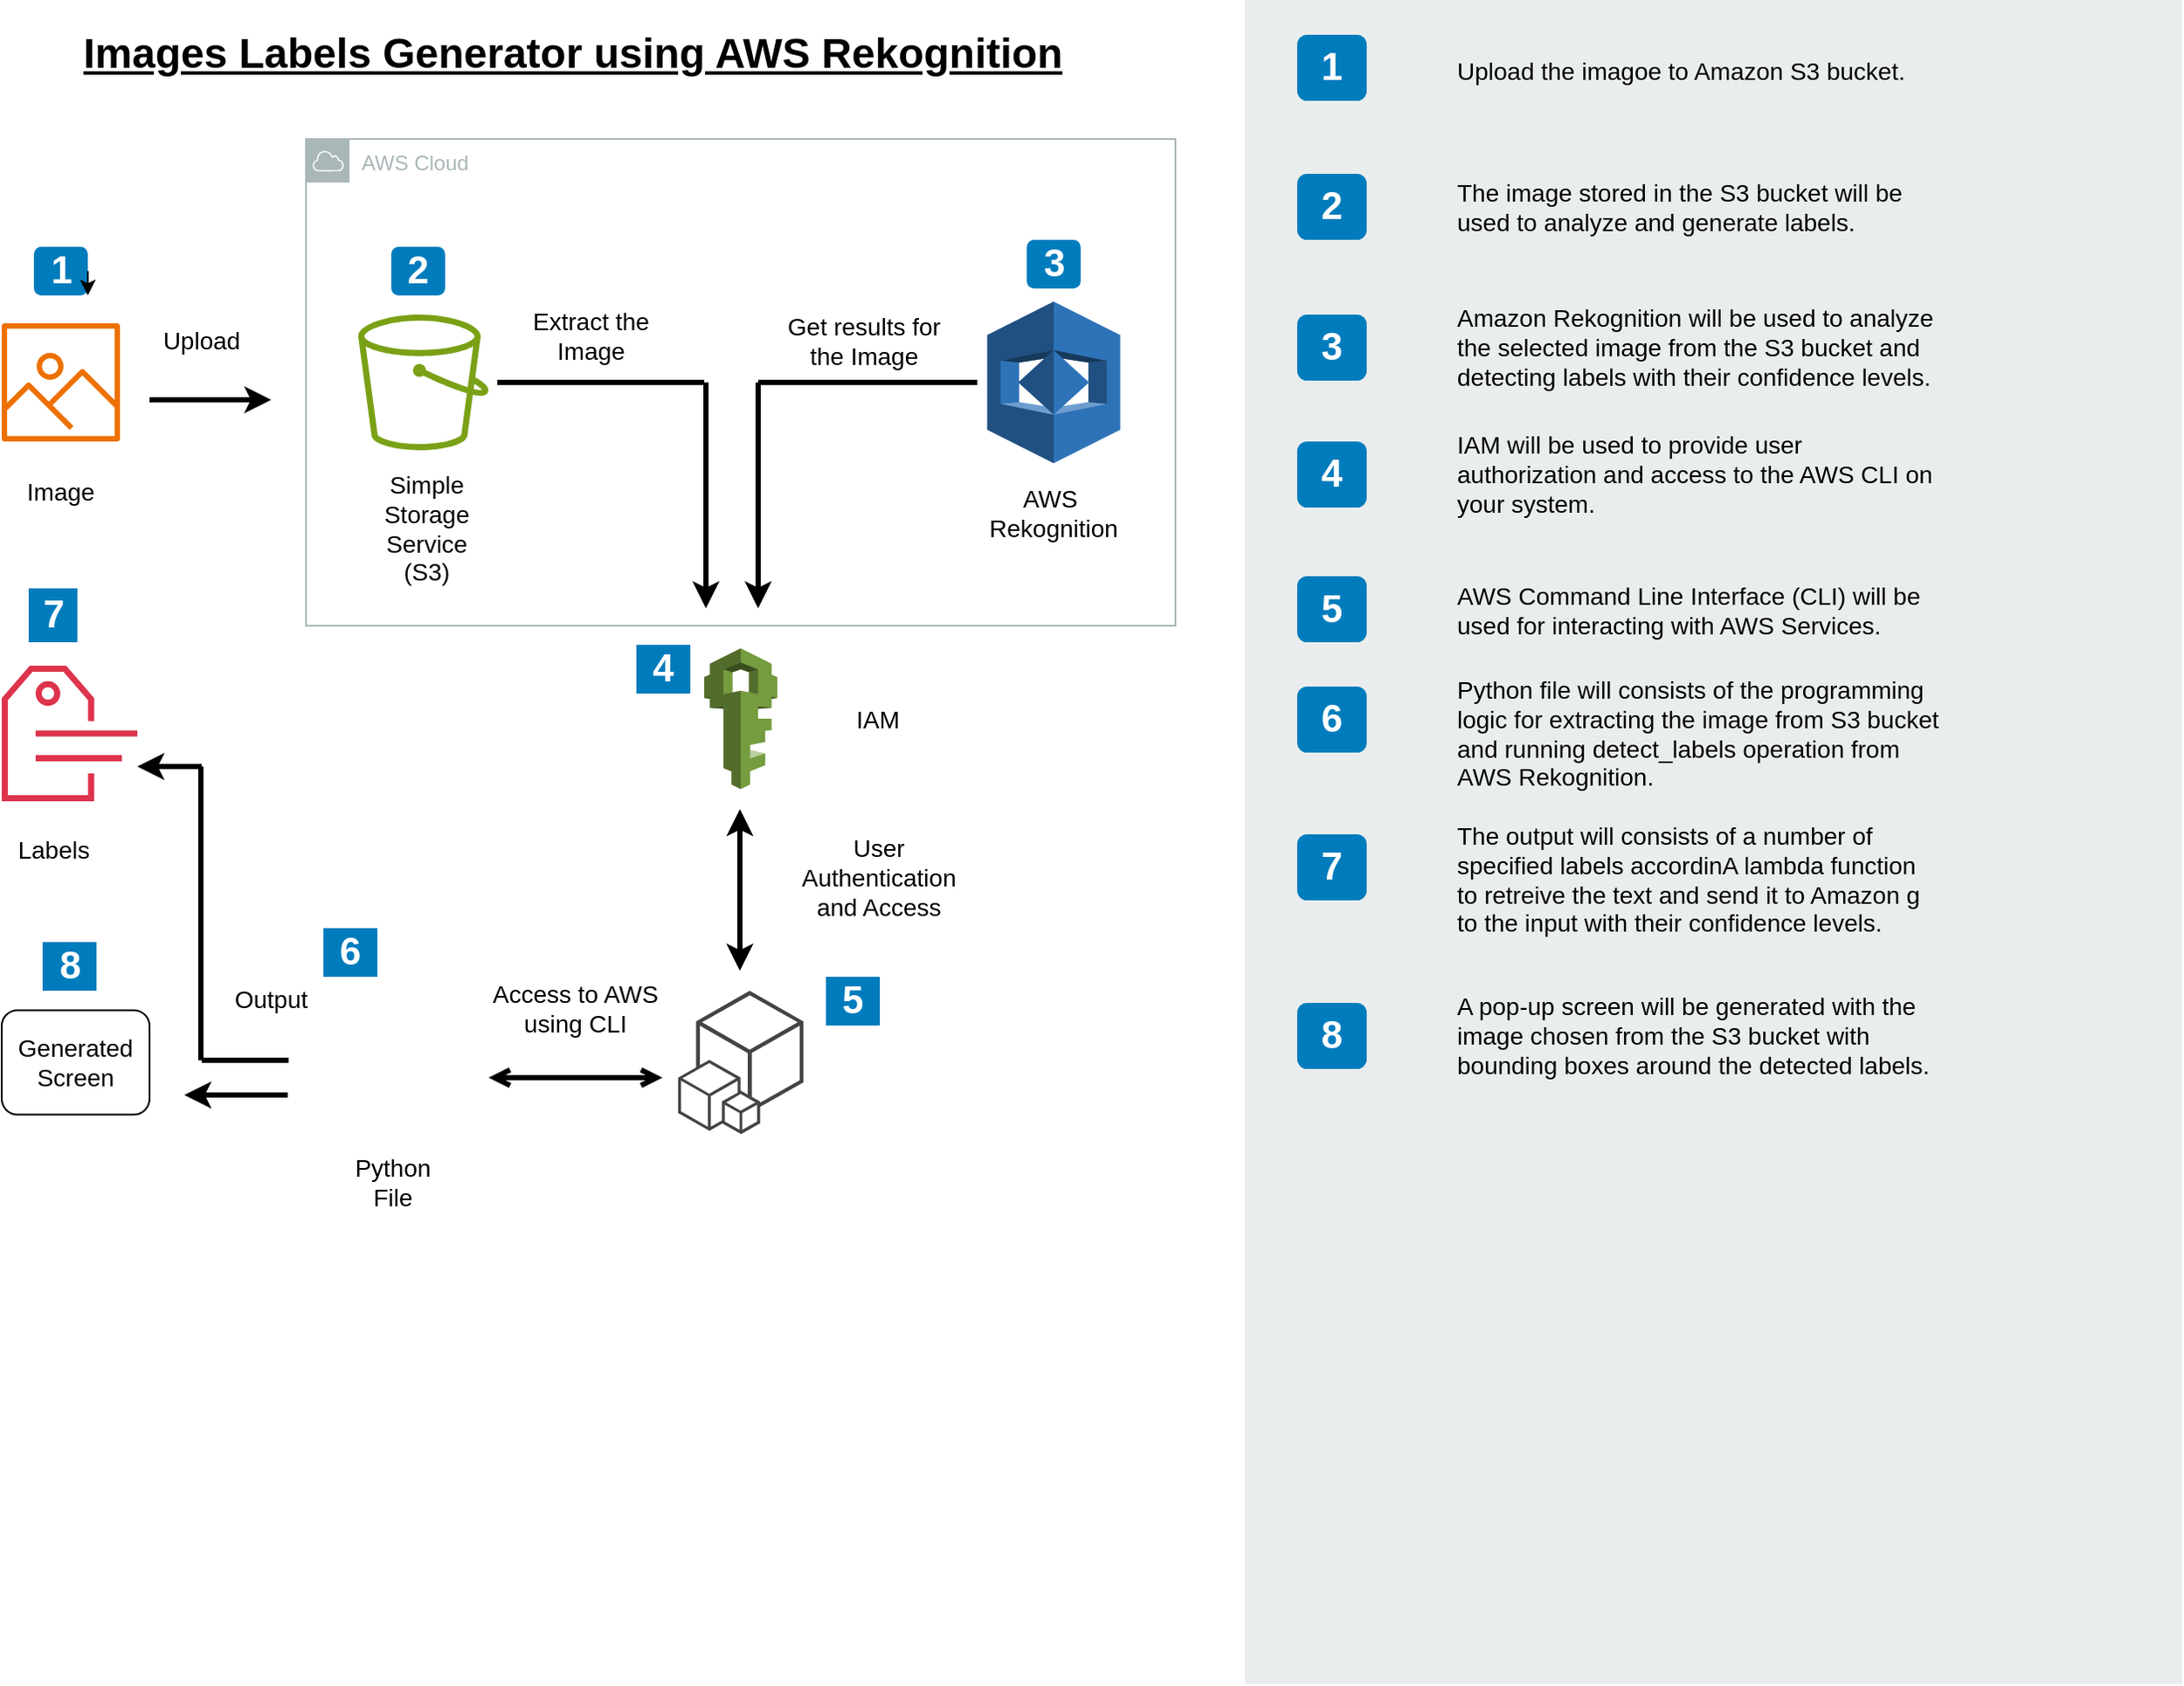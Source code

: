 <mxfile version="24.8.3">
  <diagram name="Page-1" id="1QPhJKA11TGKgs7WSQvj">
    <mxGraphModel dx="1222" dy="698" grid="1" gridSize="10" guides="1" tooltips="1" connect="1" arrows="1" fold="1" page="1" pageScale="1" pageWidth="1169" pageHeight="827" math="0" shadow="0">
      <root>
        <mxCell id="0" />
        <mxCell id="1" parent="0" />
        <mxCell id="PJq4ZduZdzAgiIetN25B-19" value="AWS Cloud" style="sketch=0;outlineConnect=0;gradientColor=none;html=1;whiteSpace=wrap;fontSize=12;fontStyle=0;shape=mxgraph.aws4.group;grIcon=mxgraph.aws4.group_aws_cloud;strokeColor=#AAB7B8;fillColor=none;verticalAlign=top;align=left;spacingLeft=30;fontColor=#AAB7B8;dashed=0;movable=0;resizable=0;rotatable=0;deletable=0;editable=0;locked=1;connectable=0;" parent="1" vertex="1">
          <mxGeometry x="270" y="80" width="500" height="280" as="geometry" />
        </mxCell>
        <mxCell id="PJq4ZduZdzAgiIetN25B-2" value="" style="sketch=0;outlineConnect=0;fontColor=#232F3E;gradientColor=none;fillColor=#7AA116;strokeColor=none;dashed=0;verticalLabelPosition=bottom;verticalAlign=top;align=center;html=1;fontSize=12;fontStyle=0;aspect=fixed;pointerEvents=1;shape=mxgraph.aws4.bucket;movable=0;resizable=0;rotatable=0;deletable=0;editable=0;locked=1;connectable=0;" parent="1" vertex="1">
          <mxGeometry x="300" y="181" width="75" height="78" as="geometry" />
        </mxCell>
        <mxCell id="PJq4ZduZdzAgiIetN25B-3" value="" style="outlineConnect=0;dashed=0;verticalLabelPosition=bottom;verticalAlign=top;align=center;html=1;shape=mxgraph.aws3.iam;fillColor=#759C3E;gradientColor=none;" parent="1" vertex="1">
          <mxGeometry x="499" y="373" width="42" height="81" as="geometry" />
        </mxCell>
        <mxCell id="PJq4ZduZdzAgiIetN25B-5" value="" style="rounded=0;whiteSpace=wrap;html=1;fillColor=#EAEDED;fontSize=22;fontColor=#FFFFFF;strokeColor=none;labelBackgroundColor=none;movable=0;resizable=0;rotatable=0;deletable=0;editable=0;locked=1;connectable=0;" parent="1" vertex="1">
          <mxGeometry x="810" width="539" height="969" as="geometry" />
        </mxCell>
        <mxCell id="PJq4ZduZdzAgiIetN25B-6" value="1" style="rounded=1;whiteSpace=wrap;html=1;fillColor=#007CBD;strokeColor=none;fontColor=#FFFFFF;fontStyle=1;fontSize=22;labelBackgroundColor=none;" parent="1" vertex="1">
          <mxGeometry x="840" y="20" width="40" height="38" as="geometry" />
        </mxCell>
        <mxCell id="PJq4ZduZdzAgiIetN25B-7" value="2" style="rounded=1;whiteSpace=wrap;html=1;fillColor=#007CBD;strokeColor=none;fontColor=#FFFFFF;fontStyle=1;fontSize=22;labelBackgroundColor=none;" parent="1" vertex="1">
          <mxGeometry x="840" y="100" width="40" height="38" as="geometry" />
        </mxCell>
        <mxCell id="PJq4ZduZdzAgiIetN25B-8" value="3" style="rounded=1;whiteSpace=wrap;html=1;fillColor=#007CBD;strokeColor=none;fontColor=#FFFFFF;fontStyle=1;fontSize=22;labelBackgroundColor=none;" parent="1" vertex="1">
          <mxGeometry x="840" y="181" width="40" height="38" as="geometry" />
        </mxCell>
        <mxCell id="PJq4ZduZdzAgiIetN25B-9" value="4" style="rounded=1;whiteSpace=wrap;html=1;fillColor=#007CBD;strokeColor=none;fontColor=#FFFFFF;fontStyle=1;fontSize=22;labelBackgroundColor=none;" parent="1" vertex="1">
          <mxGeometry x="840" y="254" width="40" height="38" as="geometry" />
        </mxCell>
        <mxCell id="PJq4ZduZdzAgiIetN25B-10" value="5" style="rounded=1;whiteSpace=wrap;html=1;fillColor=#007CBD;strokeColor=none;fontColor=#FFFFFF;fontStyle=1;fontSize=22;labelBackgroundColor=none;" parent="1" vertex="1">
          <mxGeometry x="840" y="331.5" width="40" height="38" as="geometry" />
        </mxCell>
        <mxCell id="PJq4ZduZdzAgiIetN25B-11" value="6" style="rounded=1;whiteSpace=wrap;html=1;fillColor=#007CBD;strokeColor=none;fontColor=#FFFFFF;fontStyle=1;fontSize=22;labelBackgroundColor=none;" parent="1" vertex="1">
          <mxGeometry x="840" y="395" width="40" height="38" as="geometry" />
        </mxCell>
        <mxCell id="PJq4ZduZdzAgiIetN25B-12" value="7" style="rounded=1;whiteSpace=wrap;html=1;fillColor=#007CBD;strokeColor=none;fontColor=#FFFFFF;fontStyle=1;fontSize=22;labelBackgroundColor=none;" parent="1" vertex="1">
          <mxGeometry x="840" y="480" width="40" height="38" as="geometry" />
        </mxCell>
        <mxCell id="PJq4ZduZdzAgiIetN25B-13" value="8" style="rounded=1;whiteSpace=wrap;html=1;fillColor=#007CBD;strokeColor=none;fontColor=#FFFFFF;fontStyle=1;fontSize=22;labelBackgroundColor=none;" parent="1" vertex="1">
          <mxGeometry x="840" y="577" width="40" height="38" as="geometry" />
        </mxCell>
        <mxCell id="PJq4ZduZdzAgiIetN25B-14" value="" style="sketch=0;outlineConnect=0;fontColor=#232F3E;gradientColor=none;fillColor=#ED7100;strokeColor=none;dashed=0;verticalLabelPosition=bottom;verticalAlign=top;align=center;html=1;fontSize=12;fontStyle=0;aspect=fixed;pointerEvents=1;shape=mxgraph.aws4.container_registry_image;movable=0;resizable=0;rotatable=0;deletable=0;editable=0;locked=1;connectable=0;" parent="1" vertex="1">
          <mxGeometry x="95" y="186" width="68" height="68" as="geometry" />
        </mxCell>
        <mxCell id="PJq4ZduZdzAgiIetN25B-15" value="" style="outlineConnect=0;dashed=0;verticalLabelPosition=bottom;verticalAlign=top;align=center;html=1;shape=mxgraph.aws3.cli;fillColor=#444444;gradientColor=none;" parent="1" vertex="1">
          <mxGeometry x="484" y="570" width="72" height="82.5" as="geometry" />
        </mxCell>
        <mxCell id="PJq4ZduZdzAgiIetN25B-16" value="" style="outlineConnect=0;dashed=0;verticalLabelPosition=bottom;verticalAlign=top;align=center;html=1;shape=mxgraph.aws3.rekognition;fillColor=#2E73B8;gradientColor=none;movable=0;resizable=0;rotatable=0;deletable=0;editable=0;locked=1;connectable=0;" parent="1" vertex="1">
          <mxGeometry x="661.75" y="173.5" width="76.5" height="93" as="geometry" />
        </mxCell>
        <mxCell id="PJq4ZduZdzAgiIetN25B-17" value="" style="sketch=0;outlineConnect=0;fontColor=#232F3E;gradientColor=none;fillColor=#DD344C;strokeColor=none;dashed=0;verticalLabelPosition=bottom;verticalAlign=top;align=center;html=1;fontSize=12;fontStyle=0;aspect=fixed;pointerEvents=1;shape=mxgraph.aws4.waf_labels;" parent="1" vertex="1">
          <mxGeometry x="95" y="383" width="78" height="78" as="geometry" />
        </mxCell>
        <mxCell id="PJq4ZduZdzAgiIetN25B-18" value="&lt;font style=&quot;font-size: 14px;&quot;&gt;Generated Screen&lt;/font&gt;" style="rounded=1;whiteSpace=wrap;html=1;" parent="1" vertex="1">
          <mxGeometry x="95" y="581.25" width="85" height="60" as="geometry" />
        </mxCell>
        <mxCell id="PJq4ZduZdzAgiIetN25B-20" value="&lt;font style=&quot;font-size: 14px;&quot;&gt;Simple&lt;/font&gt;&lt;div&gt;&lt;font style=&quot;font-size: 14px;&quot;&gt;Storage Service&lt;/font&gt;&lt;/div&gt;&lt;div&gt;&lt;font style=&quot;font-size: 14px;&quot;&gt;(S3)&lt;/font&gt;&lt;/div&gt;" style="text;html=1;align=center;verticalAlign=middle;whiteSpace=wrap;rounded=0;movable=0;resizable=0;rotatable=0;deletable=0;editable=0;locked=1;connectable=0;" parent="1" vertex="1">
          <mxGeometry x="307.5" y="268" width="62.5" height="72" as="geometry" />
        </mxCell>
        <mxCell id="PJq4ZduZdzAgiIetN25B-21" value="&lt;font style=&quot;font-size: 14px;&quot;&gt;AWS&amp;nbsp;&lt;/font&gt;&lt;div&gt;&lt;font style=&quot;font-size: 14px;&quot;&gt;Rekognition&lt;/font&gt;&lt;/div&gt;" style="text;html=1;align=center;verticalAlign=middle;whiteSpace=wrap;rounded=0;" parent="1" vertex="1">
          <mxGeometry x="650" y="280" width="100" height="30" as="geometry" />
        </mxCell>
        <mxCell id="PJq4ZduZdzAgiIetN25B-22" value="&lt;font style=&quot;font-size: 14px;&quot;&gt;IAM&lt;/font&gt;" style="text;html=1;align=center;verticalAlign=middle;whiteSpace=wrap;rounded=0;" parent="1" vertex="1">
          <mxGeometry x="569" y="399" width="60" height="30" as="geometry" />
        </mxCell>
        <mxCell id="PJq4ZduZdzAgiIetN25B-23" value="" style="endArrow=classic;startArrow=classic;html=1;rounded=0;strokeWidth=3;" parent="1" edge="1">
          <mxGeometry width="50" height="50" relative="1" as="geometry">
            <mxPoint x="519.5" y="558.5" as="sourcePoint" />
            <mxPoint x="519.5" y="465.5" as="targetPoint" />
            <Array as="points">
              <mxPoint x="519.5" y="514" />
            </Array>
          </mxGeometry>
        </mxCell>
        <mxCell id="PJq4ZduZdzAgiIetN25B-24" value="&lt;font style=&quot;font-size: 14px;&quot;&gt;User Authentication and Access&lt;/font&gt;" style="text;html=1;align=center;verticalAlign=middle;whiteSpace=wrap;rounded=0;" parent="1" vertex="1">
          <mxGeometry x="549.5" y="470" width="99" height="70" as="geometry" />
        </mxCell>
        <mxCell id="PJq4ZduZdzAgiIetN25B-25" value="&lt;font style=&quot;font-size: 14px;&quot;&gt;Image&lt;/font&gt;" style="text;html=1;align=center;verticalAlign=middle;whiteSpace=wrap;rounded=0;" parent="1" vertex="1">
          <mxGeometry x="99" y="268" width="60" height="30" as="geometry" />
        </mxCell>
        <mxCell id="PJq4ZduZdzAgiIetN25B-26" value="" style="endArrow=classic;html=1;rounded=0;strokeWidth=3;" parent="1" edge="1">
          <mxGeometry width="50" height="50" relative="1" as="geometry">
            <mxPoint x="180" y="230" as="sourcePoint" />
            <mxPoint x="250" y="230" as="targetPoint" />
          </mxGeometry>
        </mxCell>
        <mxCell id="PJq4ZduZdzAgiIetN25B-29" value="" style="endArrow=none;html=1;rounded=0;strokeWidth=3;" parent="1" edge="1">
          <mxGeometry width="50" height="50" relative="1" as="geometry">
            <mxPoint x="380" y="220" as="sourcePoint" />
            <mxPoint x="499" y="220" as="targetPoint" />
          </mxGeometry>
        </mxCell>
        <mxCell id="PJq4ZduZdzAgiIetN25B-30" value="" style="endArrow=classic;html=1;rounded=0;strokeWidth=3;" parent="1" edge="1">
          <mxGeometry width="50" height="50" relative="1" as="geometry">
            <mxPoint x="500" y="220" as="sourcePoint" />
            <mxPoint x="500" y="350" as="targetPoint" />
          </mxGeometry>
        </mxCell>
        <mxCell id="PJq4ZduZdzAgiIetN25B-31" value="" style="endArrow=none;html=1;rounded=0;strokeWidth=3;" parent="1" edge="1">
          <mxGeometry width="50" height="50" relative="1" as="geometry">
            <mxPoint x="530" y="220" as="sourcePoint" />
            <mxPoint x="656" y="220" as="targetPoint" />
          </mxGeometry>
        </mxCell>
        <mxCell id="PJq4ZduZdzAgiIetN25B-32" value="" style="endArrow=classic;html=1;rounded=0;strokeWidth=3;" parent="1" edge="1">
          <mxGeometry width="50" height="50" relative="1" as="geometry">
            <mxPoint x="530" y="220" as="sourcePoint" />
            <mxPoint x="530" y="350" as="targetPoint" />
          </mxGeometry>
        </mxCell>
        <mxCell id="PJq4ZduZdzAgiIetN25B-33" value="" style="edgeStyle=orthogonalEdgeStyle;htmDepartman barl=1;endArrow=open;elbow=vertical;startArrow=open;startFill=0;endFill=0;strokeColor=#000000;rounded=0;strokeWidth=3;" parent="1" edge="1">
          <mxGeometry width="100" relative="1" as="geometry">
            <mxPoint x="375" y="620" as="sourcePoint" />
            <mxPoint x="475" y="620" as="targetPoint" />
          </mxGeometry>
        </mxCell>
        <mxCell id="PJq4ZduZdzAgiIetN25B-34" value="&lt;font style=&quot;font-size: 14px;&quot;&gt;Upload&lt;/font&gt;" style="text;html=1;align=center;verticalAlign=middle;whiteSpace=wrap;rounded=0;" parent="1" vertex="1">
          <mxGeometry x="180" y="181" width="60" height="30" as="geometry" />
        </mxCell>
        <mxCell id="PJq4ZduZdzAgiIetN25B-35" value="&lt;font style=&quot;font-size: 14px;&quot;&gt;Extract the Image&lt;/font&gt;" style="text;html=1;align=center;verticalAlign=middle;whiteSpace=wrap;rounded=0;movable=0;resizable=0;rotatable=0;deletable=0;editable=0;locked=1;connectable=0;" parent="1" vertex="1">
          <mxGeometry x="384" y="178" width="100" height="30" as="geometry" />
        </mxCell>
        <mxCell id="PJq4ZduZdzAgiIetN25B-36" value="&lt;font style=&quot;font-size: 14px;&quot;&gt;Get results for the Image&lt;/font&gt;" style="text;html=1;align=center;verticalAlign=middle;whiteSpace=wrap;rounded=0;movable=0;resizable=0;rotatable=0;deletable=0;editable=0;locked=1;connectable=0;" parent="1" vertex="1">
          <mxGeometry x="541" y="181" width="100" height="30" as="geometry" />
        </mxCell>
        <mxCell id="PJq4ZduZdzAgiIetN25B-37" value="&lt;font style=&quot;font-size: 14px;&quot;&gt;Labels&lt;/font&gt;" style="text;html=1;align=center;verticalAlign=middle;whiteSpace=wrap;rounded=0;" parent="1" vertex="1">
          <mxGeometry x="95" y="473.5" width="60" height="30" as="geometry" />
        </mxCell>
        <mxCell id="PJq4ZduZdzAgiIetN25B-38" value="&lt;font style=&quot;font-size: 14px;&quot;&gt;Access to AWS using CLI&lt;/font&gt;" style="text;html=1;align=center;verticalAlign=middle;whiteSpace=wrap;rounded=0;" parent="1" vertex="1">
          <mxGeometry x="370" y="560" width="110" height="40" as="geometry" />
        </mxCell>
        <mxCell id="PJq4ZduZdzAgiIetN25B-39" value="&lt;h1 style=&quot;margin-top: 0px;&quot;&gt;&lt;u&gt;Images Labels Generator using AWS Rekognition&lt;/u&gt;&lt;/h1&gt;" style="text;html=1;whiteSpace=wrap;overflow=hidden;rounded=0;movable=0;resizable=0;rotatable=0;deletable=0;editable=0;locked=1;connectable=0;" parent="1" vertex="1">
          <mxGeometry x="140" y="10" width="620" height="50" as="geometry" />
        </mxCell>
        <mxCell id="PJq4ZduZdzAgiIetN25B-41" value="" style="endArrow=none;html=1;rounded=0;strokeWidth=3;" parent="1" edge="1">
          <mxGeometry width="50" height="50" relative="1" as="geometry">
            <mxPoint x="210" y="610" as="sourcePoint" />
            <mxPoint x="260" y="610" as="targetPoint" />
          </mxGeometry>
        </mxCell>
        <mxCell id="PJq4ZduZdzAgiIetN25B-42" value="" style="endArrow=none;html=1;rounded=0;strokeWidth=3;" parent="1" edge="1">
          <mxGeometry width="50" height="50" relative="1" as="geometry">
            <mxPoint x="209.5" y="441" as="sourcePoint" />
            <mxPoint x="209.5" y="610" as="targetPoint" />
          </mxGeometry>
        </mxCell>
        <mxCell id="PJq4ZduZdzAgiIetN25B-46" value="" style="endArrow=classic;html=1;rounded=0;strokeWidth=3;" parent="1" edge="1">
          <mxGeometry width="50" height="50" relative="1" as="geometry">
            <mxPoint x="210" y="441" as="sourcePoint" />
            <mxPoint x="173" y="441" as="targetPoint" />
          </mxGeometry>
        </mxCell>
        <mxCell id="PJq4ZduZdzAgiIetN25B-47" value="" style="endArrow=classic;html=1;rounded=0;strokeWidth=3;" parent="1" edge="1">
          <mxGeometry width="50" height="50" relative="1" as="geometry">
            <mxPoint x="259.5" y="630" as="sourcePoint" />
            <mxPoint x="200" y="630" as="targetPoint" />
            <Array as="points">
              <mxPoint x="219.5" y="630" />
            </Array>
          </mxGeometry>
        </mxCell>
        <mxCell id="PJq4ZduZdzAgiIetN25B-48" value="&lt;font style=&quot;font-size: 14px;&quot;&gt;Python&lt;/font&gt;&lt;div&gt;&lt;font style=&quot;font-size: 14px;&quot;&gt;File&lt;/font&gt;&lt;/div&gt;" style="text;html=1;align=center;verticalAlign=middle;whiteSpace=wrap;rounded=0;" parent="1" vertex="1">
          <mxGeometry x="290" y="660" width="60" height="40" as="geometry" />
        </mxCell>
        <mxCell id="PJq4ZduZdzAgiIetN25B-49" value="&lt;span style=&quot;font-size: 14px;&quot;&gt;Output&lt;/span&gt;" style="text;html=1;align=center;verticalAlign=middle;whiteSpace=wrap;rounded=0;" parent="1" vertex="1">
          <mxGeometry x="220" y="560" width="60" height="30" as="geometry" />
        </mxCell>
        <mxCell id="PJq4ZduZdzAgiIetN25B-50" value="1" style="rounded=1;whiteSpace=wrap;html=1;fillColor=#007CBD;strokeColor=none;fontColor=#FFFFFF;fontStyle=1;fontSize=22;labelBackgroundColor=none;" parent="1" vertex="1">
          <mxGeometry x="113.5" y="142" width="31" height="28" as="geometry" />
        </mxCell>
        <mxCell id="PJq4ZduZdzAgiIetN25B-51" style="edgeStyle=orthogonalEdgeStyle;rounded=0;orthogonalLoop=1;jettySize=auto;html=1;exitX=1;exitY=0.5;exitDx=0;exitDy=0;entryX=1;entryY=1;entryDx=0;entryDy=0;" parent="1" source="PJq4ZduZdzAgiIetN25B-50" target="PJq4ZduZdzAgiIetN25B-50" edge="1">
          <mxGeometry relative="1" as="geometry" />
        </mxCell>
        <mxCell id="PJq4ZduZdzAgiIetN25B-52" value="2" style="rounded=1;whiteSpace=wrap;html=1;fillColor=#007CBD;strokeColor=none;fontColor=#FFFFFF;fontStyle=1;fontSize=22;labelBackgroundColor=none;" parent="1" vertex="1">
          <mxGeometry x="319" y="142" width="31" height="28" as="geometry" />
        </mxCell>
        <mxCell id="PJq4ZduZdzAgiIetN25B-53" value="3" style="rounded=1;whiteSpace=wrap;html=1;fillColor=#007CBD;strokeColor=none;fontColor=#FFFFFF;fontStyle=1;fontSize=22;labelBackgroundColor=none;" parent="1" vertex="1">
          <mxGeometry x="684.5" y="138" width="31" height="28" as="geometry" />
        </mxCell>
        <mxCell id="PJq4ZduZdzAgiIetN25B-54" value="4" style="rounded=0;whiteSpace=wrap;html=1;fillColor=#007CBD;strokeColor=none;fontColor=#FFFFFF;fontStyle=1;fontSize=22;labelBackgroundColor=none;arcSize=50;" parent="1" vertex="1">
          <mxGeometry x="460" y="371" width="31" height="28" as="geometry" />
        </mxCell>
        <mxCell id="PJq4ZduZdzAgiIetN25B-55" value="5" style="rounded=0;whiteSpace=wrap;html=1;fillColor=#007CBD;strokeColor=none;fontColor=#FFFFFF;fontStyle=1;fontSize=22;labelBackgroundColor=none;arcSize=50;" parent="1" vertex="1">
          <mxGeometry x="569" y="562" width="31" height="28" as="geometry" />
        </mxCell>
        <mxCell id="PJq4ZduZdzAgiIetN25B-56" value="6" style="rounded=0;whiteSpace=wrap;html=1;fillColor=#007CBD;strokeColor=none;fontColor=#FFFFFF;fontStyle=1;fontSize=22;labelBackgroundColor=none;arcSize=50;" parent="1" vertex="1">
          <mxGeometry x="280" y="534" width="31" height="28" as="geometry" />
        </mxCell>
        <mxCell id="PJq4ZduZdzAgiIetN25B-57" value="7" style="rounded=0;whiteSpace=wrap;html=1;fillColor=#007CBD;strokeColor=none;fontColor=#FFFFFF;fontStyle=1;fontSize=22;labelBackgroundColor=none;arcSize=50;direction=south;glass=0;shadow=0;" parent="1" vertex="1">
          <mxGeometry x="110.5" y="338.5" width="28" height="31" as="geometry" />
        </mxCell>
        <mxCell id="PJq4ZduZdzAgiIetN25B-58" value="8" style="rounded=0;whiteSpace=wrap;html=1;fillColor=#007CBD;strokeColor=none;fontColor=#FFFFFF;fontStyle=1;fontSize=22;labelBackgroundColor=none;arcSize=50;" parent="1" vertex="1">
          <mxGeometry x="118.5" y="542" width="31" height="28" as="geometry" />
        </mxCell>
        <mxCell id="PJq4ZduZdzAgiIetN25B-60" value="&lt;font style=&quot;font-size: 14px;&quot;&gt;Upload the imagoe to Amazon S3 bucket.&lt;/font&gt;" style="text;html=1;align=left;verticalAlign=middle;whiteSpace=wrap;rounded=0;" parent="1" vertex="1">
          <mxGeometry x="930" y="20" width="280" height="42" as="geometry" />
        </mxCell>
        <mxCell id="PJq4ZduZdzAgiIetN25B-61" value="&lt;font style=&quot;font-size: 14px;&quot;&gt;The image stored in the S3 bucket will be used to analyze and generate labels.&amp;nbsp;&lt;/font&gt;" style="text;html=1;align=left;verticalAlign=middle;whiteSpace=wrap;rounded=0;" parent="1" vertex="1">
          <mxGeometry x="930" y="98" width="280" height="42" as="geometry" />
        </mxCell>
        <mxCell id="PJq4ZduZdzAgiIetN25B-62" value="&lt;font style=&quot;font-size: 14px;&quot;&gt;Amazon Rekognition will be used to analyze the selected image from the S3 bucket and detecting labels with their confidence levels.&amp;nbsp;&lt;/font&gt;" style="text;html=1;align=left;verticalAlign=middle;whiteSpace=wrap;rounded=0;" parent="1" vertex="1">
          <mxGeometry x="930" y="160" width="280" height="80" as="geometry" />
        </mxCell>
        <mxCell id="PJq4ZduZdzAgiIetN25B-64" value="&lt;font style=&quot;font-size: 14px;&quot;&gt;IAM will be used to provide user authorization and access to the AWS CLI on your system.&amp;nbsp;&lt;/font&gt;" style="text;html=1;align=left;verticalAlign=middle;whiteSpace=wrap;rounded=0;" parent="1" vertex="1">
          <mxGeometry x="930" y="241.5" width="280" height="63" as="geometry" />
        </mxCell>
        <mxCell id="PJq4ZduZdzAgiIetN25B-65" value="&lt;font style=&quot;font-size: 14px;&quot;&gt;AWS Command Line Interface (CLI) will be used for interacting with AWS Services.&amp;nbsp;&lt;/font&gt;" style="text;html=1;align=left;verticalAlign=middle;whiteSpace=wrap;rounded=0;" parent="1" vertex="1">
          <mxGeometry x="930" y="324.5" width="280" height="52" as="geometry" />
        </mxCell>
        <mxCell id="PJq4ZduZdzAgiIetN25B-67" value="&lt;font style=&quot;font-size: 14px;&quot;&gt;Python file will consists of the programming logic for extracting the image from S3 bucket and running detect_labels operation from AWS Rekognition.&amp;nbsp;&lt;/font&gt;" style="text;html=1;align=left;verticalAlign=middle;whiteSpace=wrap;rounded=0;" parent="1" vertex="1">
          <mxGeometry x="930" y="386" width="280" height="72" as="geometry" />
        </mxCell>
        <mxCell id="PJq4ZduZdzAgiIetN25B-68" value="&lt;font style=&quot;font-size: 14px;&quot;&gt;The output will consists of a number of specified labels accordinA lambda function to retreive the text and send it to Amazon g to the input with their confidence levels.&amp;nbsp;&amp;nbsp;&lt;/font&gt;" style="text;html=1;align=left;verticalAlign=middle;whiteSpace=wrap;rounded=0;" parent="1" vertex="1">
          <mxGeometry x="930" y="470" width="280" height="72" as="geometry" />
        </mxCell>
        <mxCell id="PJq4ZduZdzAgiIetN25B-69" value="&lt;font style=&quot;font-size: 14px;&quot;&gt;A pop-up screen will be generated with the image chosen from the S3 bucket with bounding boxes around the detected labels.&amp;nbsp;&lt;/font&gt;" style="text;html=1;align=left;verticalAlign=middle;whiteSpace=wrap;rounded=0;" parent="1" vertex="1">
          <mxGeometry x="930" y="560" width="280" height="72" as="geometry" />
        </mxCell>
      </root>
    </mxGraphModel>
  </diagram>
</mxfile>
